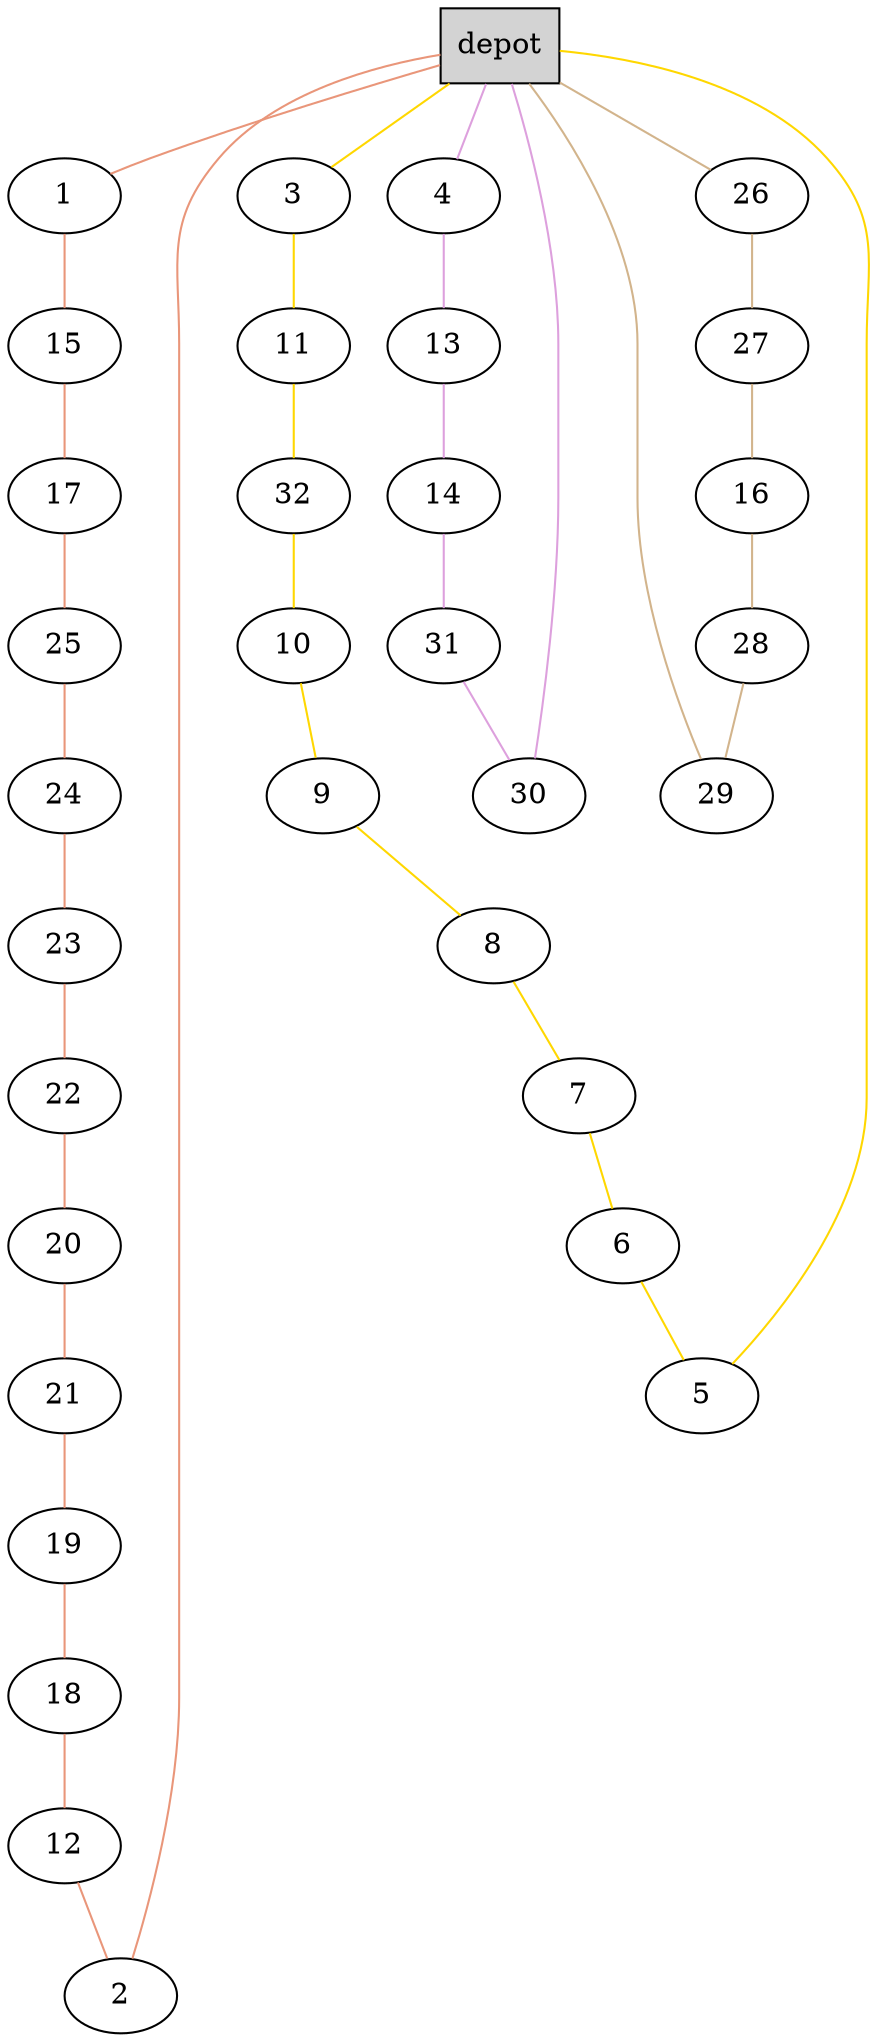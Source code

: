 graph G {
  0[shape = box, label = "depot", style = filled ];
  1[shape = ellipse];
  "0"--"1"[color = darksalmon];
  15[shape = ellipse];
  "1"--"15"[color = darksalmon];
  17[shape = ellipse];
  "15"--"17"[color = darksalmon];
  25[shape = ellipse];
  "17"--"25"[color = darksalmon];
  24[shape = ellipse];
  "25"--"24"[color = darksalmon];
  23[shape = ellipse];
  "24"--"23"[color = darksalmon];
  22[shape = ellipse];
  "23"--"22"[color = darksalmon];
  20[shape = ellipse];
  "22"--"20"[color = darksalmon];
  21[shape = ellipse];
  "20"--"21"[color = darksalmon];
  19[shape = ellipse];
  "21"--"19"[color = darksalmon];
  18[shape = ellipse];
  "19"--"18"[color = darksalmon];
  12[shape = ellipse];
  "18"--"12"[color = darksalmon];
  2[shape = ellipse];
  "12"--"2"[color = darksalmon];
  "2"--"0"[color = darksalmon];
  3[shape = ellipse];
  "0"--"3"[color = gold];
  11[shape = ellipse];
  "3"--"11"[color = gold];
  32[shape = ellipse];
  "11"--"32"[color = gold];
  10[shape = ellipse];
  "32"--"10"[color = gold];
  9[shape = ellipse];
  "10"--"9"[color = gold];
  8[shape = ellipse];
  "9"--"8"[color = gold];
  7[shape = ellipse];
  "8"--"7"[color = gold];
  6[shape = ellipse];
  "7"--"6"[color = gold];
  5[shape = ellipse];
  "6"--"5"[color = gold];
  "5"--"0"[color = gold];
  4[shape = ellipse];
  "0"--"4"[color = plum];
  13[shape = ellipse];
  "4"--"13"[color = plum];
  14[shape = ellipse];
  "13"--"14"[color = plum];
  31[shape = ellipse];
  "14"--"31"[color = plum];
  30[shape = ellipse];
  "31"--"30"[color = plum];
  "30"--"0"[color = plum];
  26[shape = ellipse];
  "0"--"26"[color = tan];
  27[shape = ellipse];
  "26"--"27"[color = tan];
  16[shape = ellipse];
  "27"--"16"[color = tan];
  28[shape = ellipse];
  "16"--"28"[color = tan];
  29[shape = ellipse];
  "28"--"29"[color = tan];
  "29"--"0"[color = tan];
}
